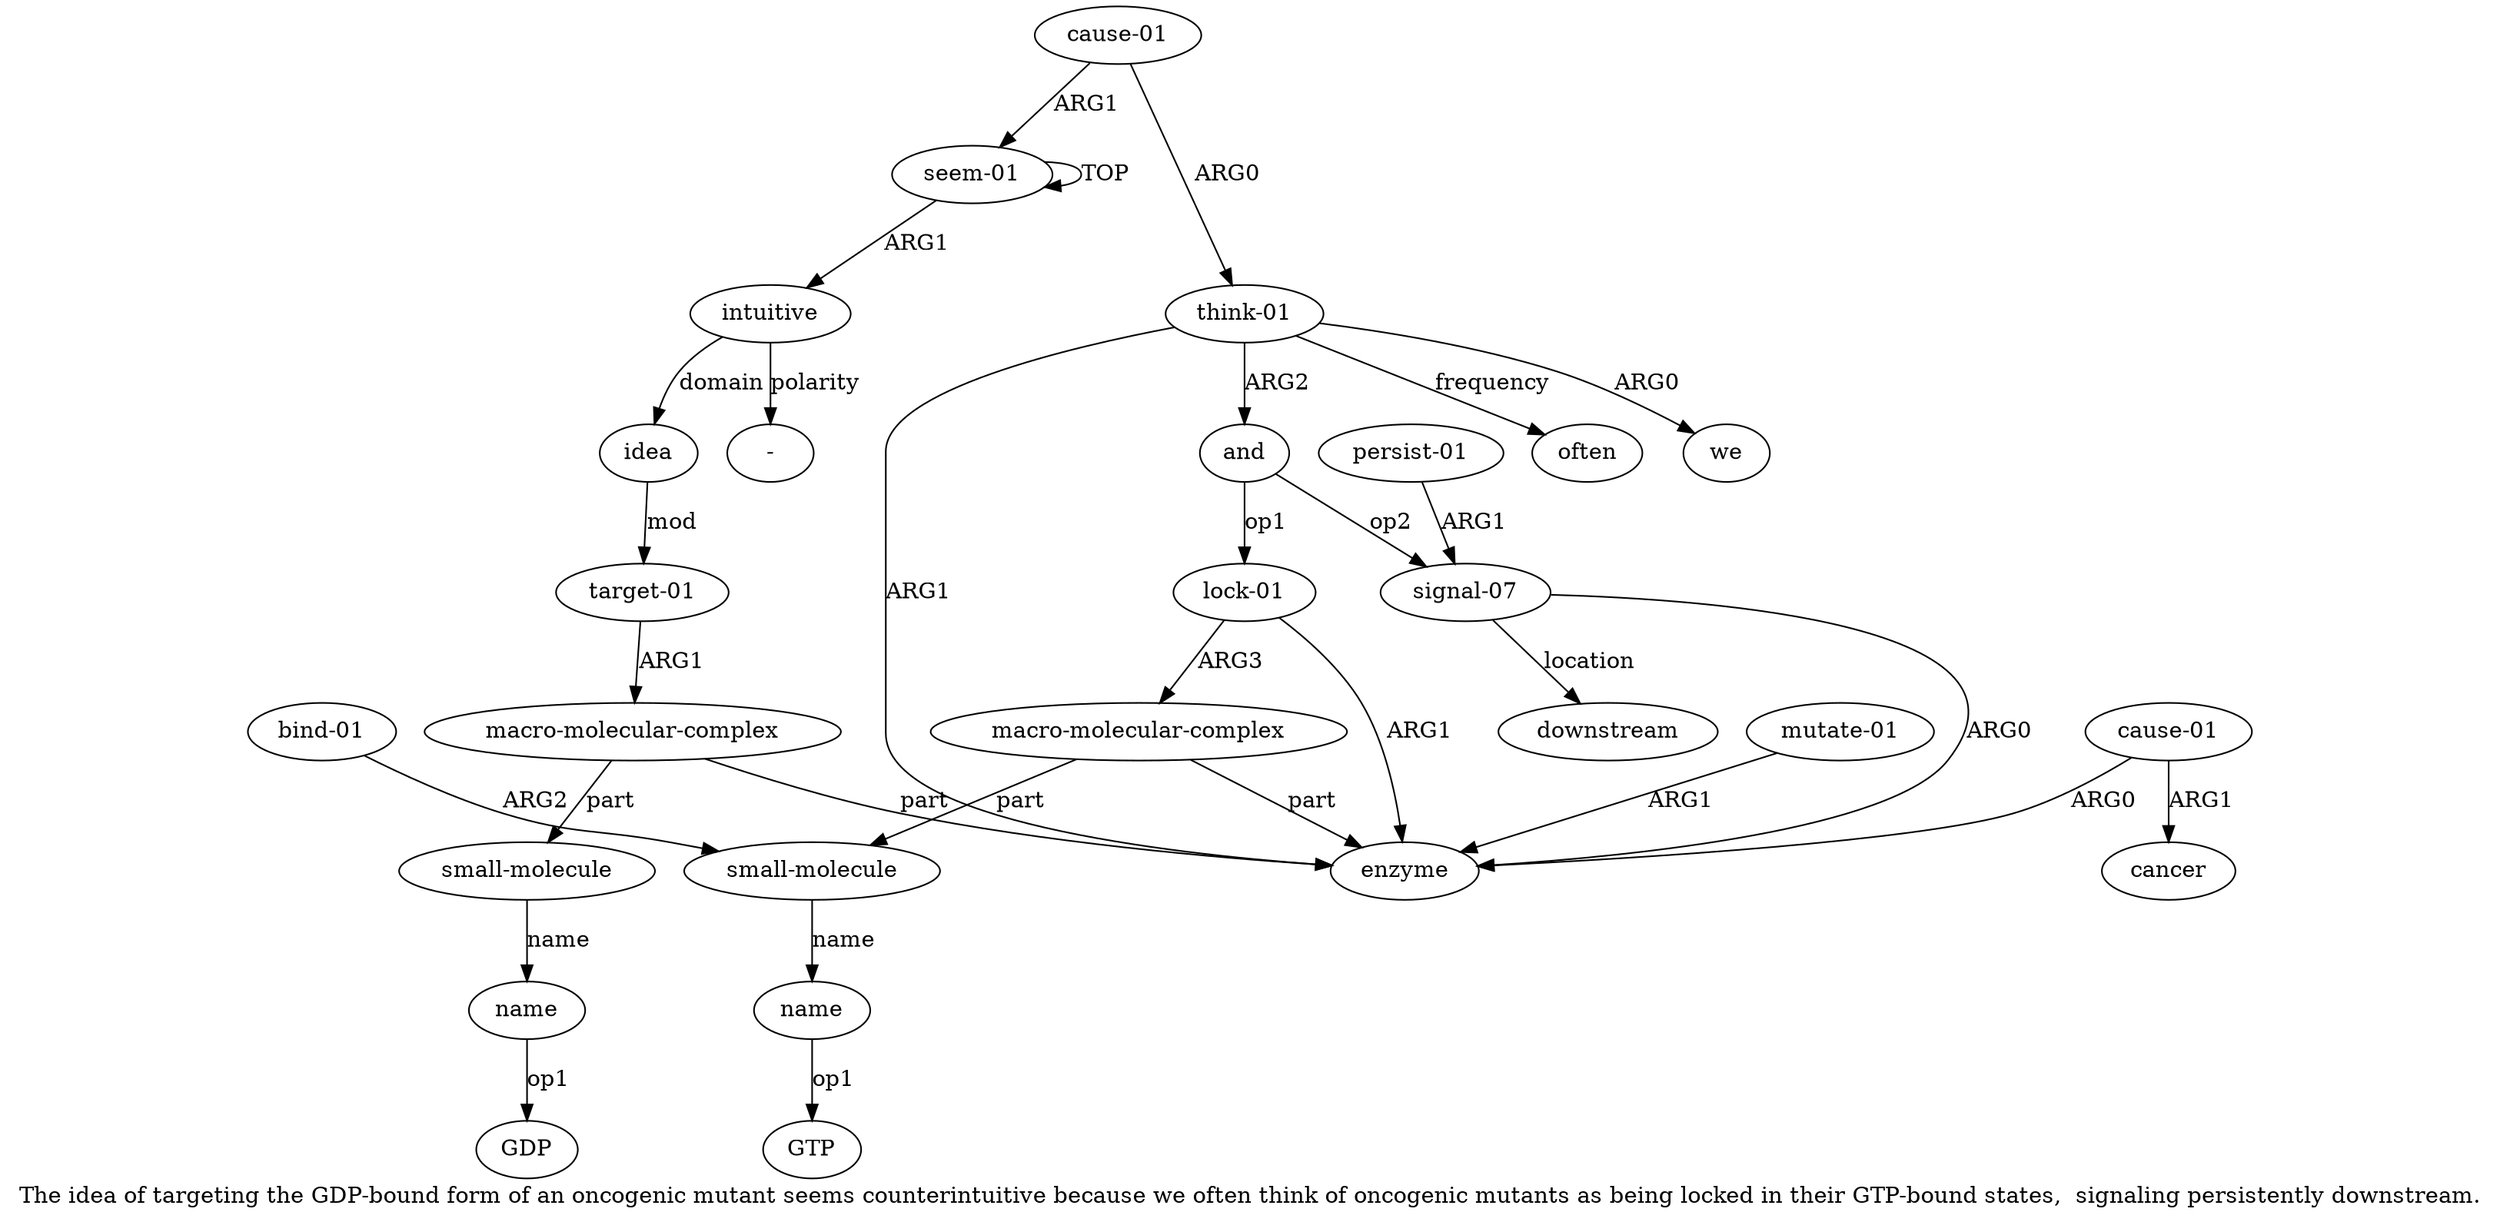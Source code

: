digraph  {
	graph [label="The idea of targeting the GDP-bound form of an oncogenic mutant seems counterintuitive because we often think of oncogenic mutants \
as being locked in their GTP-bound states,  signaling persistently downstream."];
	node [label="\N"];
	a20	 [color=black,
		gold_ind=20,
		gold_label="signal-07",
		label="signal-07",
		test_ind=20,
		test_label="signal-07"];
	a21	 [color=black,
		gold_ind=21,
		gold_label=downstream,
		label=downstream,
		test_ind=21,
		test_label=downstream];
	a20 -> a21 [key=0,
	color=black,
	gold_label=location,
	label=location,
	test_label=location];
a5 [color=black,
	gold_ind=5,
	gold_label=enzyme,
	label=enzyme,
	test_ind=5,
	test_label=enzyme];
a20 -> a5 [key=0,
color=black,
gold_label=ARG0,
label=ARG0,
test_label=ARG0];
a22 [color=black,
gold_ind=22,
gold_label="persist-01",
label="persist-01",
test_ind=22,
test_label="persist-01"];
a22 -> a20 [key=0,
color=black,
gold_label=ARG1,
label=ARG1,
test_label=ARG1];
a23 [color=black,
gold_ind=23,
gold_label=often,
label=often,
test_ind=23,
test_label=often];
"a18 GTP" [color=black,
gold_ind=-1,
gold_label=GTP,
label=GTP,
test_ind=-1,
test_label=GTP];
"a1 -" [color=black,
gold_ind=-1,
gold_label="-",
label="-",
test_ind=-1,
test_label="-"];
"a10 GDP" [color=black,
gold_ind=-1,
gold_label=GDP,
label=GDP,
test_ind=-1,
test_label=GDP];
a15 [color=black,
gold_ind=15,
gold_label="lock-01",
label="lock-01",
test_ind=15,
test_label="lock-01"];
a16 [color=black,
gold_ind=16,
gold_label="macro-molecular-complex",
label="macro-molecular-complex",
test_ind=16,
test_label="macro-molecular-complex"];
a15 -> a16 [key=0,
color=black,
gold_label=ARG3,
label=ARG3,
test_label=ARG3];
a15 -> a5 [key=0,
color=black,
gold_label=ARG1,
label=ARG1,
test_label=ARG1];
a14 [color=black,
gold_ind=14,
gold_label=and,
label=and,
test_ind=14,
test_label=and];
a14 -> a20 [key=0,
color=black,
gold_label=op2,
label=op2,
test_label=op2];
a14 -> a15 [key=0,
color=black,
gold_label=op1,
label=op1,
test_label=op1];
a17 [color=black,
gold_ind=17,
gold_label="small-molecule",
label="small-molecule",
test_ind=17,
test_label="small-molecule"];
a18 [color=black,
gold_ind=18,
gold_label=name,
label=name,
test_ind=18,
test_label=name];
a17 -> a18 [key=0,
color=black,
gold_label=name,
label=name,
test_label=name];
a16 -> a17 [key=0,
color=black,
gold_label=part,
label=part,
test_label=part];
a16 -> a5 [key=0,
color=black,
gold_label=part,
label=part,
test_label=part];
a11 [color=black,
gold_ind=11,
gold_label="cause-01",
label="cause-01",
test_ind=11,
test_label="cause-01"];
a12 [color=black,
gold_ind=12,
gold_label="think-01",
label="think-01",
test_ind=12,
test_label="think-01"];
a11 -> a12 [key=0,
color=black,
gold_label=ARG0,
label=ARG0,
test_label=ARG0];
a0 [color=black,
gold_ind=0,
gold_label="seem-01",
label="seem-01",
test_ind=0,
test_label="seem-01"];
a11 -> a0 [key=0,
color=black,
gold_label=ARG1,
label=ARG1,
test_label=ARG1];
a10 [color=black,
gold_ind=10,
gold_label=name,
label=name,
test_ind=10,
test_label=name];
a10 -> "a10 GDP" [key=0,
color=black,
gold_label=op1,
label=op1,
test_label=op1];
a13 [color=black,
gold_ind=13,
gold_label=we,
label=we,
test_ind=13,
test_label=we];
a12 -> a23 [key=0,
color=black,
gold_label=frequency,
label=frequency,
test_label=frequency];
a12 -> a14 [key=0,
color=black,
gold_label=ARG2,
label=ARG2,
test_label=ARG2];
a12 -> a13 [key=0,
color=black,
gold_label=ARG0,
label=ARG0,
test_label=ARG0];
a12 -> a5 [key=0,
color=black,
gold_label=ARG1,
label=ARG1,
test_label=ARG1];
a19 [color=black,
gold_ind=19,
gold_label="bind-01",
label="bind-01",
test_ind=19,
test_label="bind-01"];
a19 -> a17 [key=0,
color=black,
gold_label=ARG2,
label=ARG2,
test_label=ARG2];
a18 -> "a18 GTP" [key=0,
color=black,
gold_label=op1,
label=op1,
test_label=op1];
a1 [color=black,
gold_ind=1,
gold_label=intuitive,
label=intuitive,
test_ind=1,
test_label=intuitive];
a1 -> "a1 -" [key=0,
color=black,
gold_label=polarity,
label=polarity,
test_label=polarity];
a2 [color=black,
gold_ind=2,
gold_label=idea,
label=idea,
test_ind=2,
test_label=idea];
a1 -> a2 [key=0,
color=black,
gold_label=domain,
label=domain,
test_label=domain];
a0 -> a1 [key=0,
color=black,
gold_label=ARG1,
label=ARG1,
test_label=ARG1];
a0 -> a0 [key=0,
color=black,
gold_label=TOP,
label=TOP,
test_label=TOP];
a3 [color=black,
gold_ind=3,
gold_label="target-01",
label="target-01",
test_ind=3,
test_label="target-01"];
a4 [color=black,
gold_ind=4,
gold_label="macro-molecular-complex",
label="macro-molecular-complex",
test_ind=4,
test_label="macro-molecular-complex"];
a3 -> a4 [key=0,
color=black,
gold_label=ARG1,
label=ARG1,
test_label=ARG1];
a2 -> a3 [key=0,
color=black,
gold_label=mod,
label=mod,
test_label=mod];
a4 -> a5 [key=0,
color=black,
gold_label=part,
label=part,
test_label=part];
a9 [color=black,
gold_ind=9,
gold_label="small-molecule",
label="small-molecule",
test_ind=9,
test_label="small-molecule"];
a4 -> a9 [key=0,
color=black,
gold_label=part,
label=part,
test_label=part];
a7 [color=black,
gold_ind=7,
gold_label="cause-01",
label="cause-01",
test_ind=7,
test_label="cause-01"];
a7 -> a5 [key=0,
color=black,
gold_label=ARG0,
label=ARG0,
test_label=ARG0];
a8 [color=black,
gold_ind=8,
gold_label=cancer,
label=cancer,
test_ind=8,
test_label=cancer];
a7 -> a8 [key=0,
color=black,
gold_label=ARG1,
label=ARG1,
test_label=ARG1];
a6 [color=black,
gold_ind=6,
gold_label="mutate-01",
label="mutate-01",
test_ind=6,
test_label="mutate-01"];
a6 -> a5 [key=0,
color=black,
gold_label=ARG1,
label=ARG1,
test_label=ARG1];
a9 -> a10 [key=0,
color=black,
gold_label=name,
label=name,
test_label=name];
}

